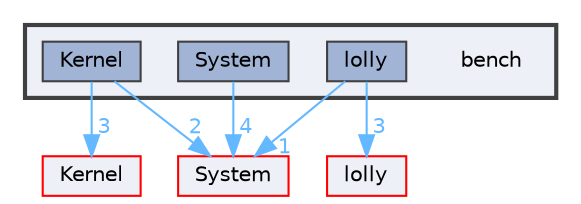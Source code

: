 digraph "bench"
{
 // LATEX_PDF_SIZE
  bgcolor="transparent";
  edge [fontname=Helvetica,fontsize=10,labelfontname=Helvetica,labelfontsize=10];
  node [fontname=Helvetica,fontsize=10,shape=box,height=0.2,width=0.4];
  compound=true
  subgraph clusterdir_a36c4719283424f51e58ca3678e5dea3 {
    graph [ bgcolor="#edf0f7", pencolor="grey25", label="", fontname=Helvetica,fontsize=10 style="filled,bold", URL="dir_a36c4719283424f51e58ca3678e5dea3.html",tooltip=""]
    dir_a36c4719283424f51e58ca3678e5dea3 [shape=plaintext, label="bench"];
  dir_3ae5f6a74357e0c9a169e197532c90ac [label="Kernel", fillcolor="#a2b4d6", color="grey25", style="filled", URL="dir_3ae5f6a74357e0c9a169e197532c90ac.html",tooltip=""];
  dir_0dee124f639ebcba07c1f7e8473551cb [label="lolly", fillcolor="#a2b4d6", color="grey25", style="filled", URL="dir_0dee124f639ebcba07c1f7e8473551cb.html",tooltip=""];
  dir_fd8333900df114f2d67d72d6ccc45127 [label="System", fillcolor="#a2b4d6", color="grey25", style="filled", URL="dir_fd8333900df114f2d67d72d6ccc45127.html",tooltip=""];
  }
  dir_9af51e3826d4f9e80d9103b2de543e84 [label="System", fillcolor="#edf0f7", color="red", style="filled", URL="dir_9af51e3826d4f9e80d9103b2de543e84.html",tooltip=""];
  dir_52bed8acfaac088d5968cb2c84d7645d [label="Kernel", fillcolor="#edf0f7", color="red", style="filled", URL="dir_52bed8acfaac088d5968cb2c84d7645d.html",tooltip=""];
  dir_4e4e38b7a3cbd015b31043c806009c51 [label="lolly", fillcolor="#edf0f7", color="red", style="filled", URL="dir_4e4e38b7a3cbd015b31043c806009c51.html",tooltip=""];
  dir_3ae5f6a74357e0c9a169e197532c90ac->dir_52bed8acfaac088d5968cb2c84d7645d [headlabel="3", labeldistance=1.5 headhref="dir_000029_000030.html" href="dir_000029_000030.html" color="steelblue1" fontcolor="steelblue1"];
  dir_3ae5f6a74357e0c9a169e197532c90ac->dir_9af51e3826d4f9e80d9103b2de543e84 [headlabel="2", labeldistance=1.5 headhref="dir_000029_000046.html" href="dir_000029_000046.html" color="steelblue1" fontcolor="steelblue1"];
  dir_0dee124f639ebcba07c1f7e8473551cb->dir_4e4e38b7a3cbd015b31043c806009c51 [headlabel="3", labeldistance=1.5 headhref="dir_000033_000034.html" href="dir_000033_000034.html" color="steelblue1" fontcolor="steelblue1"];
  dir_0dee124f639ebcba07c1f7e8473551cb->dir_9af51e3826d4f9e80d9103b2de543e84 [headlabel="1", labeldistance=1.5 headhref="dir_000033_000046.html" href="dir_000033_000046.html" color="steelblue1" fontcolor="steelblue1"];
  dir_fd8333900df114f2d67d72d6ccc45127->dir_9af51e3826d4f9e80d9103b2de543e84 [headlabel="4", labeldistance=1.5 headhref="dir_000044_000046.html" href="dir_000044_000046.html" color="steelblue1" fontcolor="steelblue1"];
}
